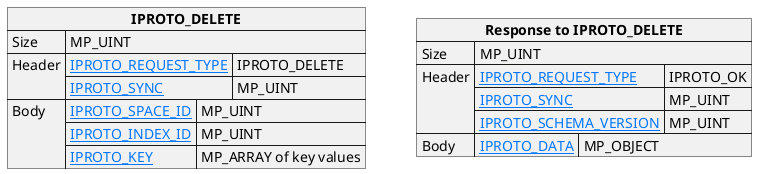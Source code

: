 @startuml

skinparam {
    HyperlinkColor #0077FF
    FontColor #313131
    BorderColor #313131
    BackgroundColor transparent
}

json "**IPROTO_DELETE**" as delete_request {
    "Size": "MP_UINT",
    "Header": {
      "[[https://tarantool.io/en/doc/latest/reference/internals/iproto/keys IPROTO_REQUEST_TYPE]]": "IPROTO_DELETE",
      "[[https://tarantool.io/en/doc/latest/reference/internals/iproto/keys IPROTO_SYNC]]": "MP_UINT"
    },
    "Body": {
      "[[https://tarantool.io/en/doc/latest/reference/internals/iproto/keys IPROTO_SPACE_ID]]": "MP_UINT",
      "[[https://tarantool.io/en/doc/latest/reference/internals/iproto/keys IPROTO_INDEX_ID]]": "MP_UINT",
      "[[https://tarantool.io/en/doc/latest/reference/internals/iproto/keys IPROTO_KEY]]": "MP_ARRAY of key values"
    }
}

json "**Response to IPROTO_DELETE**" as delete_response {
    "Size": "MP_UINT",
    "Header": {
      "[[https://tarantool.io/en/doc/latest/reference/internals/iproto/keys IPROTO_REQUEST_TYPE]]": "IPROTO_OK",
      "[[https://tarantool.io/en/doc/latest/reference/internals/iproto/keys IPROTO_SYNC]]": "MP_UINT",
      "[[https://tarantool.io/en/doc/latest/reference/internals/iproto/keys IPROTO_SCHEMA_VERSION]]": "MP_UINT"
    },
    "Body": {
    "[[https://tarantool.io/en/doc/latest/reference/internals/iproto/keys IPROTO_DATA]]": "MP_OBJECT"
    }
}

@enduml
